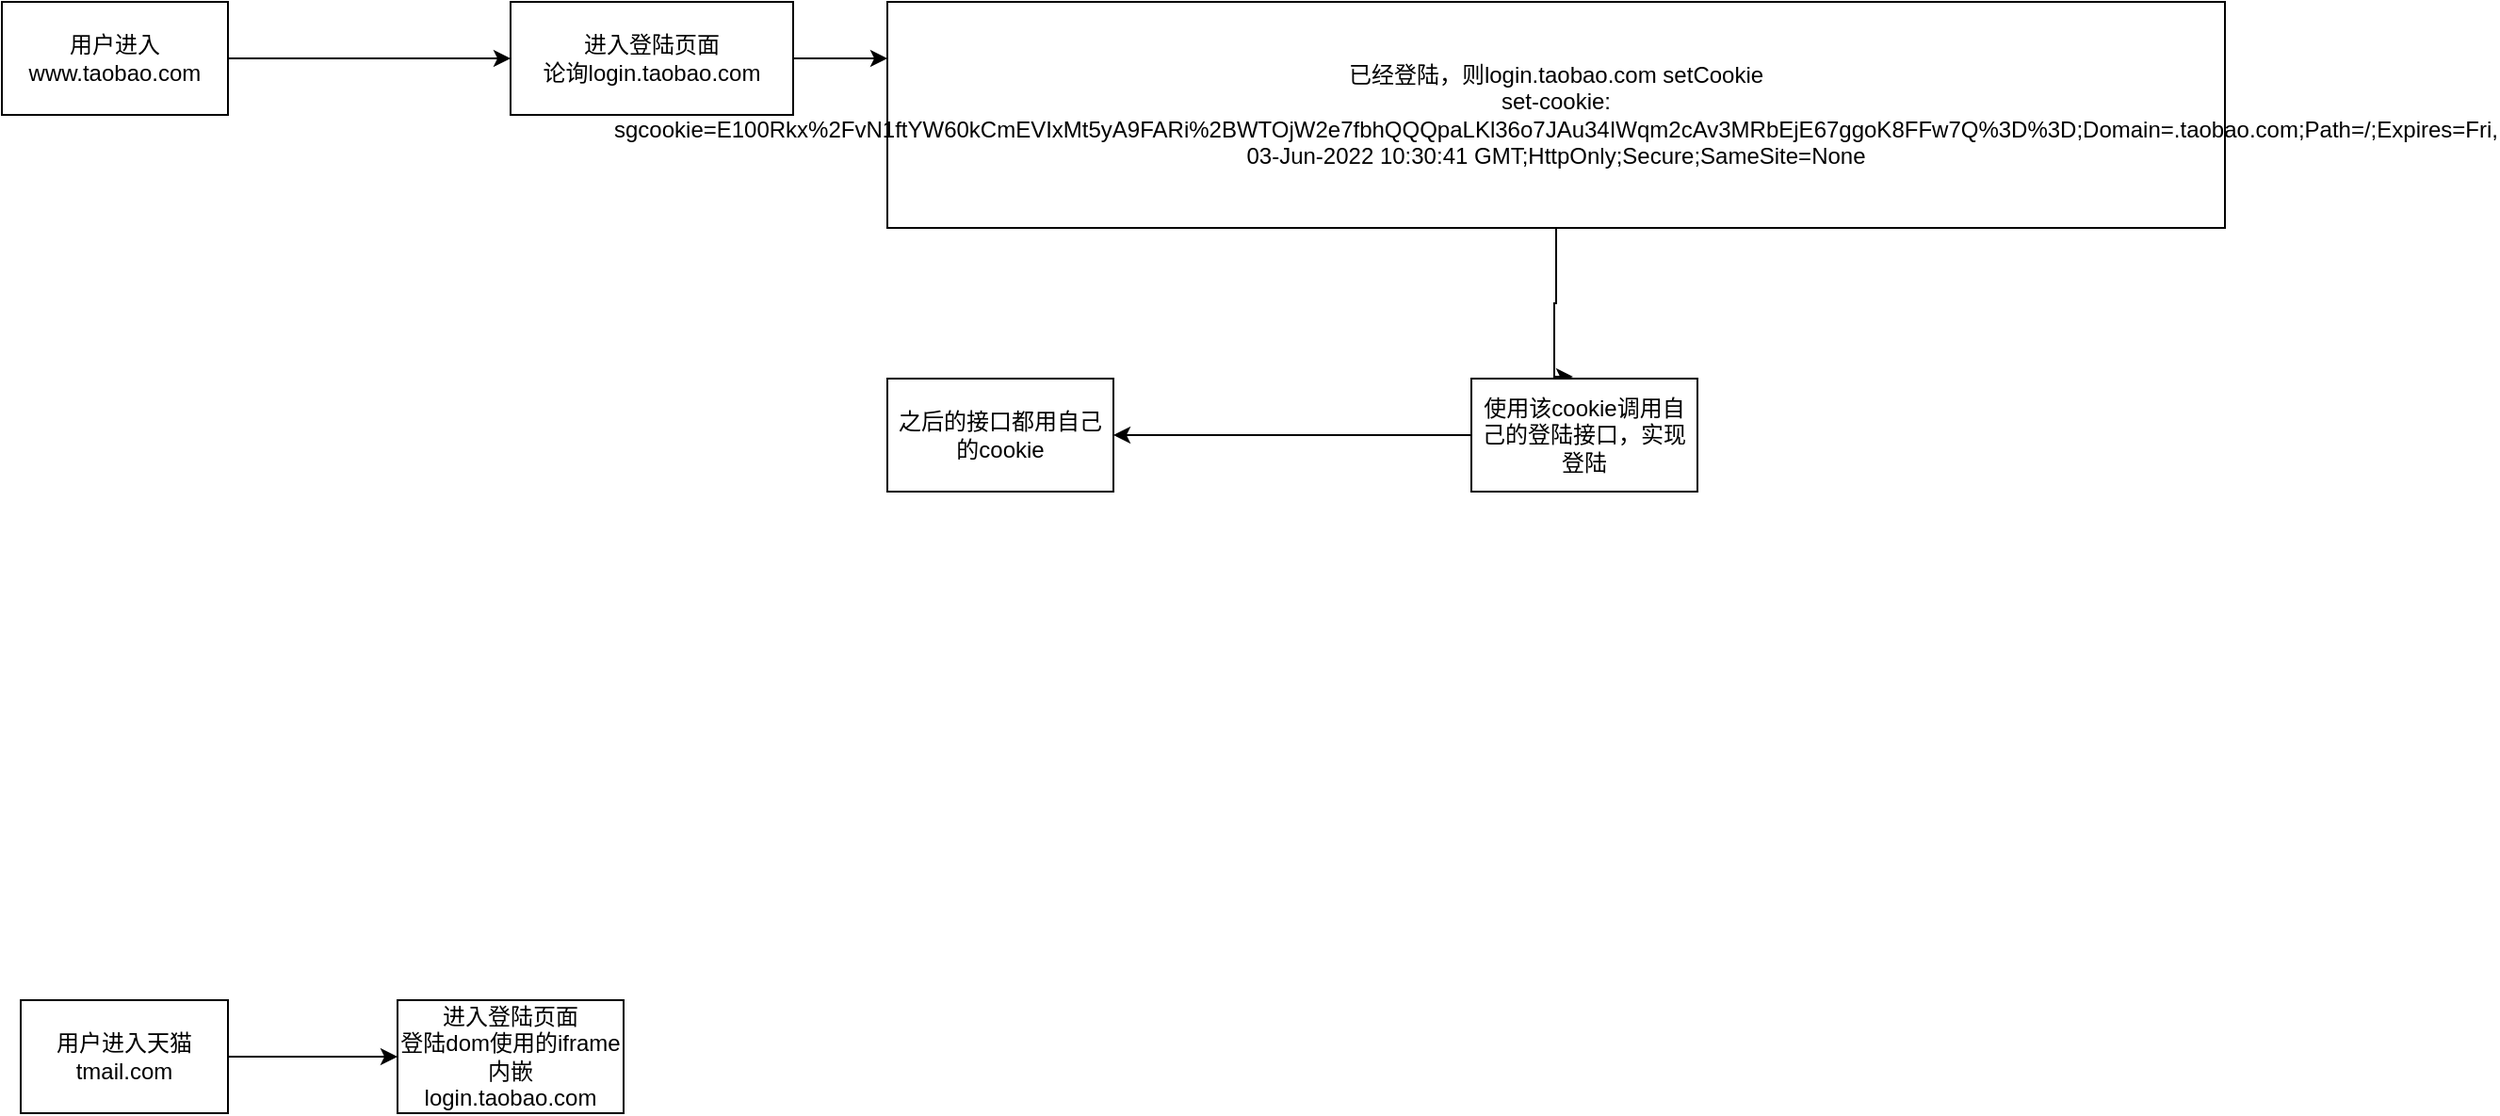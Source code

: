<mxfile version="14.7.4" type="github">
  <diagram name="Page-1" id="74e2e168-ea6b-b213-b513-2b3c1d86103e">
    <mxGraphModel dx="1426" dy="889" grid="1" gridSize="10" guides="1" tooltips="1" connect="1" arrows="1" fold="1" page="1" pageScale="1" pageWidth="1100" pageHeight="850" background="none" math="0" shadow="0">
      <root>
        <mxCell id="0" />
        <mxCell id="1" parent="0" />
        <mxCell id="DUHY6pxnqgJCjsqbhflD-4" style="edgeStyle=orthogonalEdgeStyle;rounded=0;orthogonalLoop=1;jettySize=auto;html=1;exitX=1;exitY=0.5;exitDx=0;exitDy=0;entryX=0;entryY=0.5;entryDx=0;entryDy=0;" edge="1" parent="1" source="DUHY6pxnqgJCjsqbhflD-3" target="DUHY6pxnqgJCjsqbhflD-5">
          <mxGeometry relative="1" as="geometry">
            <mxPoint x="320" y="260" as="targetPoint" />
          </mxGeometry>
        </mxCell>
        <mxCell id="DUHY6pxnqgJCjsqbhflD-3" value="&lt;span&gt;用户进入www.taobao.com&lt;/span&gt;" style="rounded=0;whiteSpace=wrap;html=1;" vertex="1" parent="1">
          <mxGeometry x="50" y="60" width="120" height="60" as="geometry" />
        </mxCell>
        <mxCell id="DUHY6pxnqgJCjsqbhflD-6" style="edgeStyle=orthogonalEdgeStyle;rounded=0;orthogonalLoop=1;jettySize=auto;html=1;" edge="1" parent="1" source="DUHY6pxnqgJCjsqbhflD-5">
          <mxGeometry relative="1" as="geometry">
            <mxPoint x="520" y="90" as="targetPoint" />
          </mxGeometry>
        </mxCell>
        <mxCell id="DUHY6pxnqgJCjsqbhflD-5" value="进入登陆页面&lt;br&gt;&lt;div style=&quot;text-align: left&quot;&gt;论询login.taobao.com&lt;/div&gt;" style="rounded=0;whiteSpace=wrap;html=1;" vertex="1" parent="1">
          <mxGeometry x="320" y="60" width="150" height="60" as="geometry" />
        </mxCell>
        <mxCell id="DUHY6pxnqgJCjsqbhflD-12" style="edgeStyle=orthogonalEdgeStyle;rounded=0;orthogonalLoop=1;jettySize=auto;html=1;entryX=0.45;entryY=-0.017;entryDx=0;entryDy=0;entryPerimeter=0;" edge="1" parent="1" source="DUHY6pxnqgJCjsqbhflD-7" target="DUHY6pxnqgJCjsqbhflD-13">
          <mxGeometry relative="1" as="geometry">
            <mxPoint x="875" y="230" as="targetPoint" />
            <Array as="points">
              <mxPoint x="875" y="220" />
              <mxPoint x="874" y="220" />
            </Array>
          </mxGeometry>
        </mxCell>
        <mxCell id="DUHY6pxnqgJCjsqbhflD-7" value="已经登陆，则login.taobao.com setCookie&lt;br&gt;set-cookie: sgcookie=E100Rkx%2FvN1ftYW60kCmEVIxMt5yA9FARi%2BWTOjW2e7fbhQQQpaLKl36o7JAu34IWqm2cAv3MRbEjE67ggoK8FFw7Q%3D%3D;Domain=.taobao.com;Path=/;Expires=Fri, 03-Jun-2022 10:30:41 GMT;HttpOnly;Secure;SameSite=None" style="rounded=0;html=1;textDirection=ltr;whiteSpace=wrap;" vertex="1" parent="1">
          <mxGeometry x="520" y="60" width="710" height="120" as="geometry" />
        </mxCell>
        <mxCell id="DUHY6pxnqgJCjsqbhflD-11" style="edgeStyle=orthogonalEdgeStyle;rounded=0;orthogonalLoop=1;jettySize=auto;html=1;entryX=0;entryY=0.5;entryDx=0;entryDy=0;" edge="1" parent="1" source="DUHY6pxnqgJCjsqbhflD-9" target="DUHY6pxnqgJCjsqbhflD-10">
          <mxGeometry relative="1" as="geometry" />
        </mxCell>
        <mxCell id="DUHY6pxnqgJCjsqbhflD-9" value="用户进入天猫&lt;br&gt;tmail.com" style="rounded=0;whiteSpace=wrap;html=1;" vertex="1" parent="1">
          <mxGeometry x="60" y="590" width="110" height="60" as="geometry" />
        </mxCell>
        <mxCell id="DUHY6pxnqgJCjsqbhflD-10" value="进入登陆页面&lt;br&gt;登陆dom使用的iframe 内嵌 login.taobao.com" style="rounded=0;whiteSpace=wrap;html=1;" vertex="1" parent="1">
          <mxGeometry x="260" y="590" width="120" height="60" as="geometry" />
        </mxCell>
        <mxCell id="DUHY6pxnqgJCjsqbhflD-14" style="edgeStyle=orthogonalEdgeStyle;rounded=0;orthogonalLoop=1;jettySize=auto;html=1;entryX=1;entryY=0.5;entryDx=0;entryDy=0;" edge="1" parent="1" source="DUHY6pxnqgJCjsqbhflD-13" target="DUHY6pxnqgJCjsqbhflD-15">
          <mxGeometry relative="1" as="geometry">
            <mxPoint x="670" y="470" as="targetPoint" />
          </mxGeometry>
        </mxCell>
        <mxCell id="DUHY6pxnqgJCjsqbhflD-13" value="使用该cookie调用自己的登陆接口，实现登陆" style="rounded=0;whiteSpace=wrap;html=1;" vertex="1" parent="1">
          <mxGeometry x="830" y="260" width="120" height="60" as="geometry" />
        </mxCell>
        <mxCell id="DUHY6pxnqgJCjsqbhflD-15" value="之后的接口都用自己的cookie" style="rounded=0;whiteSpace=wrap;html=1;" vertex="1" parent="1">
          <mxGeometry x="520" y="260" width="120" height="60" as="geometry" />
        </mxCell>
      </root>
    </mxGraphModel>
  </diagram>
</mxfile>
